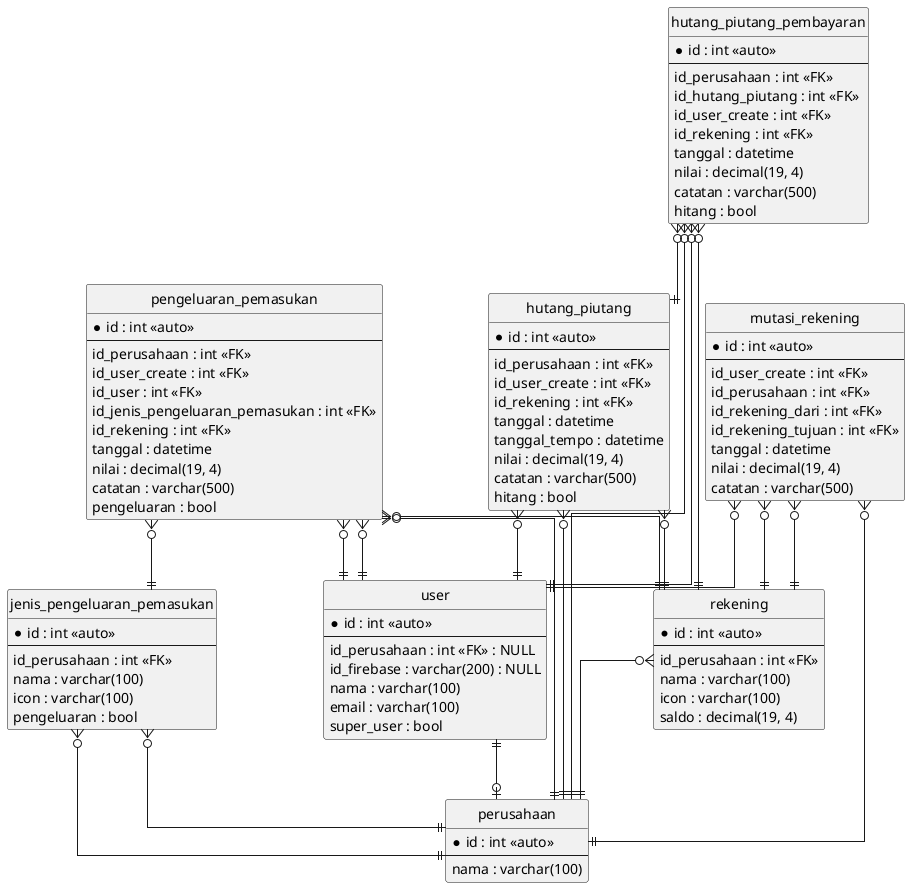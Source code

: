 @startuml sample

hide circle
skinparam linetype ortho

entity "perusahaan" as perusahaan {
    *id : int <<auto>>
    --
    nama : varchar(100)
}

entity "user" as user {
    *id : int <<auto>>
    --
    id_perusahaan : int <<FK>> : NULL
    id_firebase : varchar(200) : NULL
    nama : varchar(100)
    email : varchar(100)
    super_user : bool
}

entity "rekening" as rekening {
    *id : int <<auto>>
    --
    id_perusahaan : int <<FK>>
    nama : varchar(100)
    icon : varchar(100)
    saldo : decimal(19, 4)
}

entity "jenis_pengeluaran_pemasukan" as jenis_pengeluaran_pemasukan {
    *id : int <<auto>>
    --
    id_perusahaan : int <<FK>>
    nama : varchar(100)
    icon : varchar(100)
    pengeluaran : bool
}

entity "pengeluaran_pemasukan" as pengeluaran_pemasukan {
    *id : int <<auto>>
    --
    id_perusahaan : int <<FK>>
    id_user_create : int <<FK>>
    id_user : int <<FK>>
    id_jenis_pengeluaran_pemasukan : int <<FK>>
    id_rekening : int <<FK>>
    tanggal : datetime
    nilai : decimal(19, 4)
    catatan : varchar(500)
    pengeluaran : bool
}

entity "hutang_piutang" as hutang_piutang {
    *id : int <<auto>>
    --
    id_perusahaan : int <<FK>>
    id_user_create : int <<FK>>
    id_rekening : int <<FK>>
    tanggal : datetime
    tanggal_tempo : datetime
    nilai : decimal(19, 4)
    catatan : varchar(500)
    hitang : bool
}

entity "hutang_piutang_pembayaran" as hutang_piutang_pembayaran {
    *id : int <<auto>>
    --
    id_perusahaan : int <<FK>>
    id_hutang_piutang : int <<FK>>
    id_user_create : int <<FK>>
    id_rekening : int <<FK>>
    tanggal : datetime
    nilai : decimal(19, 4)
    catatan : varchar(500)
    hitang : bool
}

entity "mutasi_rekening" as mutasi_rekening {
    *id : int <<auto>>
    --
    id_user_create : int <<FK>>
    id_perusahaan : int <<FK>>
    id_rekening_dari : int <<FK>>
    id_rekening_tujuan : int <<FK>>
    tanggal : datetime
    nilai : decimal(19, 4)
    catatan : varchar(500)
}

user ||--o| perusahaan
rekening }o--|| perusahaan
jenis_pengeluaran_pemasukan }o--|| perusahaan
jenis_pengeluaran_pemasukan }o--|| perusahaan
pengeluaran_pemasukan }o--|| perusahaan
pengeluaran_pemasukan }o--|| user
pengeluaran_pemasukan }o--|| user
pengeluaran_pemasukan }o--|| jenis_pengeluaran_pemasukan
pengeluaran_pemasukan }o--|| rekening
hutang_piutang }o--|| perusahaan
hutang_piutang }o--|| user
hutang_piutang }o--|| rekening
hutang_piutang_pembayaran }o--|| perusahaan
hutang_piutang_pembayaran }o--|| hutang_piutang
hutang_piutang_pembayaran }o--|| user
hutang_piutang_pembayaran }o--|| rekening
mutasi_rekening }o--|| user
mutasi_rekening }o--|| perusahaan
mutasi_rekening }o--|| rekening
mutasi_rekening }o--|| rekening

@enduml